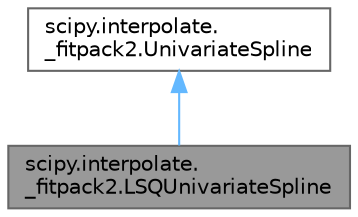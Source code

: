 digraph "scipy.interpolate._fitpack2.LSQUnivariateSpline"
{
 // LATEX_PDF_SIZE
  bgcolor="transparent";
  edge [fontname=Helvetica,fontsize=10,labelfontname=Helvetica,labelfontsize=10];
  node [fontname=Helvetica,fontsize=10,shape=box,height=0.2,width=0.4];
  Node1 [id="Node000001",label="scipy.interpolate.\l_fitpack2.LSQUnivariateSpline",height=0.2,width=0.4,color="gray40", fillcolor="grey60", style="filled", fontcolor="black",tooltip=" "];
  Node2 -> Node1 [id="edge2_Node000001_Node000002",dir="back",color="steelblue1",style="solid",tooltip=" "];
  Node2 [id="Node000002",label="scipy.interpolate.\l_fitpack2.UnivariateSpline",height=0.2,width=0.4,color="gray40", fillcolor="white", style="filled",URL="$d8/d37/classscipy_1_1interpolate_1_1__fitpack2_1_1UnivariateSpline.html",tooltip=" "];
}
